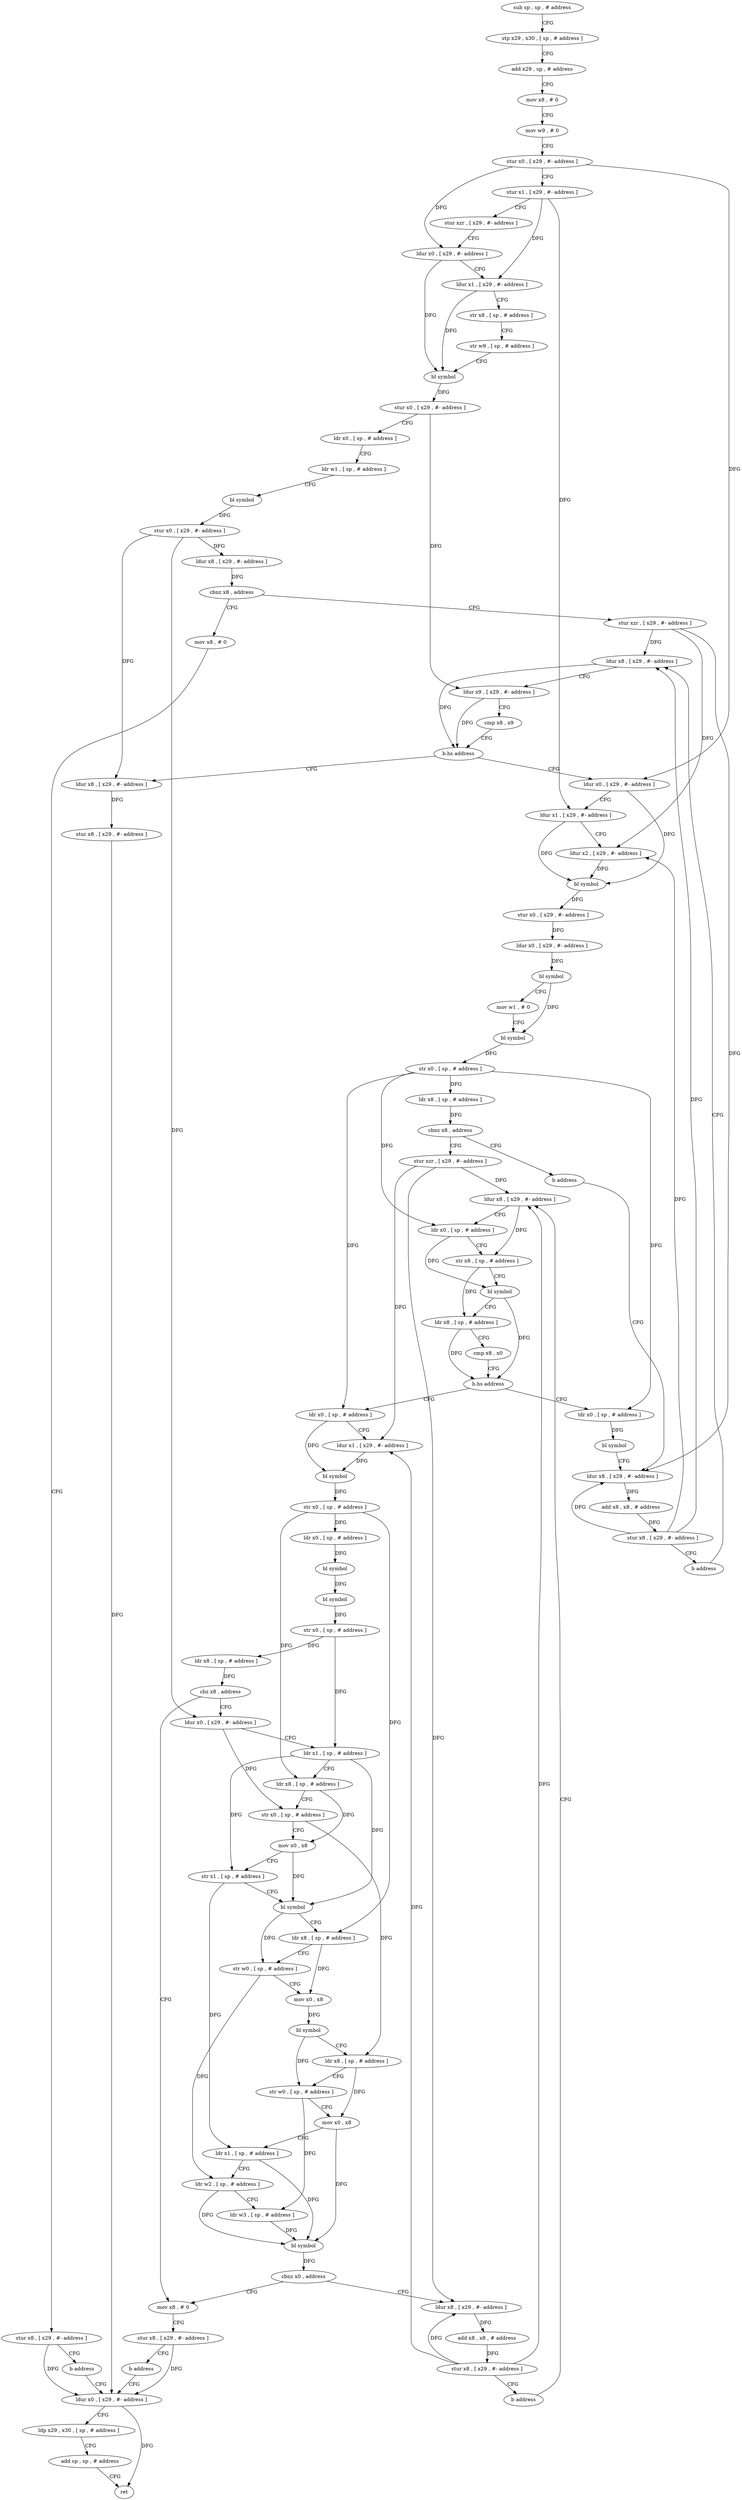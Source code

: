 digraph "func" {
"129876" [label = "sub sp , sp , # address" ]
"129880" [label = "stp x29 , x30 , [ sp , # address ]" ]
"129884" [label = "add x29 , sp , # address" ]
"129888" [label = "mov x8 , # 0" ]
"129892" [label = "mov w9 , # 0" ]
"129896" [label = "stur x0 , [ x29 , #- address ]" ]
"129900" [label = "stur x1 , [ x29 , #- address ]" ]
"129904" [label = "stur xzr , [ x29 , #- address ]" ]
"129908" [label = "ldur x0 , [ x29 , #- address ]" ]
"129912" [label = "ldur x1 , [ x29 , #- address ]" ]
"129916" [label = "str x8 , [ sp , # address ]" ]
"129920" [label = "str w9 , [ sp , # address ]" ]
"129924" [label = "bl symbol" ]
"129928" [label = "stur x0 , [ x29 , #- address ]" ]
"129932" [label = "ldr x0 , [ sp , # address ]" ]
"129936" [label = "ldr w1 , [ sp , # address ]" ]
"129940" [label = "bl symbol" ]
"129944" [label = "stur x0 , [ x29 , #- address ]" ]
"129948" [label = "ldur x8 , [ x29 , #- address ]" ]
"129952" [label = "cbnz x8 , address" ]
"129968" [label = "stur xzr , [ x29 , #- address ]" ]
"129956" [label = "mov x8 , # 0" ]
"129972" [label = "ldur x8 , [ x29 , #- address ]" ]
"129960" [label = "stur x8 , [ x29 , #- address ]" ]
"129964" [label = "b address" ]
"130248" [label = "ldur x0 , [ x29 , #- address ]" ]
"130240" [label = "ldur x8 , [ x29 , #- address ]" ]
"130244" [label = "stur x8 , [ x29 , #- address ]" ]
"129988" [label = "ldur x0 , [ x29 , #- address ]" ]
"129992" [label = "ldur x1 , [ x29 , #- address ]" ]
"129996" [label = "ldur x2 , [ x29 , #- address ]" ]
"130000" [label = "bl symbol" ]
"130004" [label = "stur x0 , [ x29 , #- address ]" ]
"130008" [label = "ldur x0 , [ x29 , #- address ]" ]
"130012" [label = "bl symbol" ]
"130016" [label = "mov w1 , # 0" ]
"130020" [label = "bl symbol" ]
"130024" [label = "str x0 , [ sp , # address ]" ]
"130028" [label = "ldr x8 , [ sp , # address ]" ]
"130032" [label = "cbnz x8 , address" ]
"130040" [label = "stur xzr , [ x29 , #- address ]" ]
"130036" [label = "b address" ]
"130252" [label = "ldp x29 , x30 , [ sp , # address ]" ]
"130256" [label = "add sp , sp , # address" ]
"130260" [label = "ret" ]
"130044" [label = "ldur x8 , [ x29 , #- address ]" ]
"130224" [label = "ldur x8 , [ x29 , #- address ]" ]
"130216" [label = "ldr x0 , [ sp , # address ]" ]
"130220" [label = "bl symbol" ]
"130072" [label = "ldr x0 , [ sp , # address ]" ]
"130076" [label = "ldur x1 , [ x29 , #- address ]" ]
"130080" [label = "bl symbol" ]
"130084" [label = "str x0 , [ sp , # address ]" ]
"130088" [label = "ldr x0 , [ sp , # address ]" ]
"130092" [label = "bl symbol" ]
"130096" [label = "bl symbol" ]
"130100" [label = "str x0 , [ sp , # address ]" ]
"130104" [label = "ldr x8 , [ sp , # address ]" ]
"130108" [label = "cbz x8 , address" ]
"130188" [label = "mov x8 , # 0" ]
"130112" [label = "ldur x0 , [ x29 , #- address ]" ]
"130228" [label = "add x8 , x8 , # address" ]
"130232" [label = "stur x8 , [ x29 , #- address ]" ]
"130236" [label = "b address" ]
"129976" [label = "ldur x9 , [ x29 , #- address ]" ]
"129980" [label = "cmp x8 , x9" ]
"129984" [label = "b.hs address" ]
"130192" [label = "stur x8 , [ x29 , #- address ]" ]
"130196" [label = "b address" ]
"130116" [label = "ldr x1 , [ sp , # address ]" ]
"130120" [label = "ldr x8 , [ sp , # address ]" ]
"130124" [label = "str x0 , [ sp , # address ]" ]
"130128" [label = "mov x0 , x8" ]
"130132" [label = "str x1 , [ sp , # address ]" ]
"130136" [label = "bl symbol" ]
"130140" [label = "ldr x8 , [ sp , # address ]" ]
"130144" [label = "str w0 , [ sp , # address ]" ]
"130148" [label = "mov x0 , x8" ]
"130152" [label = "bl symbol" ]
"130156" [label = "ldr x8 , [ sp , # address ]" ]
"130160" [label = "str w0 , [ sp , # address ]" ]
"130164" [label = "mov x0 , x8" ]
"130168" [label = "ldr x1 , [ sp , # address ]" ]
"130172" [label = "ldr w2 , [ sp , # address ]" ]
"130176" [label = "ldr w3 , [ sp , # address ]" ]
"130180" [label = "bl symbol" ]
"130184" [label = "cbnz x0 , address" ]
"130200" [label = "ldur x8 , [ x29 , #- address ]" ]
"130204" [label = "add x8 , x8 , # address" ]
"130208" [label = "stur x8 , [ x29 , #- address ]" ]
"130212" [label = "b address" ]
"130048" [label = "ldr x0 , [ sp , # address ]" ]
"130052" [label = "str x8 , [ sp , # address ]" ]
"130056" [label = "bl symbol" ]
"130060" [label = "ldr x8 , [ sp , # address ]" ]
"130064" [label = "cmp x8 , x0" ]
"130068" [label = "b.hs address" ]
"129876" -> "129880" [ label = "CFG" ]
"129880" -> "129884" [ label = "CFG" ]
"129884" -> "129888" [ label = "CFG" ]
"129888" -> "129892" [ label = "CFG" ]
"129892" -> "129896" [ label = "CFG" ]
"129896" -> "129900" [ label = "CFG" ]
"129896" -> "129908" [ label = "DFG" ]
"129896" -> "129988" [ label = "DFG" ]
"129900" -> "129904" [ label = "CFG" ]
"129900" -> "129912" [ label = "DFG" ]
"129900" -> "129992" [ label = "DFG" ]
"129904" -> "129908" [ label = "CFG" ]
"129908" -> "129912" [ label = "CFG" ]
"129908" -> "129924" [ label = "DFG" ]
"129912" -> "129916" [ label = "CFG" ]
"129912" -> "129924" [ label = "DFG" ]
"129916" -> "129920" [ label = "CFG" ]
"129920" -> "129924" [ label = "CFG" ]
"129924" -> "129928" [ label = "DFG" ]
"129928" -> "129932" [ label = "CFG" ]
"129928" -> "129976" [ label = "DFG" ]
"129932" -> "129936" [ label = "CFG" ]
"129936" -> "129940" [ label = "CFG" ]
"129940" -> "129944" [ label = "DFG" ]
"129944" -> "129948" [ label = "DFG" ]
"129944" -> "130240" [ label = "DFG" ]
"129944" -> "130112" [ label = "DFG" ]
"129948" -> "129952" [ label = "DFG" ]
"129952" -> "129968" [ label = "CFG" ]
"129952" -> "129956" [ label = "CFG" ]
"129968" -> "129972" [ label = "DFG" ]
"129968" -> "129996" [ label = "DFG" ]
"129968" -> "130224" [ label = "DFG" ]
"129956" -> "129960" [ label = "CFG" ]
"129972" -> "129976" [ label = "CFG" ]
"129972" -> "129984" [ label = "DFG" ]
"129960" -> "129964" [ label = "CFG" ]
"129960" -> "130248" [ label = "DFG" ]
"129964" -> "130248" [ label = "CFG" ]
"130248" -> "130252" [ label = "CFG" ]
"130248" -> "130260" [ label = "DFG" ]
"130240" -> "130244" [ label = "DFG" ]
"130244" -> "130248" [ label = "DFG" ]
"129988" -> "129992" [ label = "CFG" ]
"129988" -> "130000" [ label = "DFG" ]
"129992" -> "129996" [ label = "CFG" ]
"129992" -> "130000" [ label = "DFG" ]
"129996" -> "130000" [ label = "DFG" ]
"130000" -> "130004" [ label = "DFG" ]
"130004" -> "130008" [ label = "DFG" ]
"130008" -> "130012" [ label = "DFG" ]
"130012" -> "130016" [ label = "CFG" ]
"130012" -> "130020" [ label = "DFG" ]
"130016" -> "130020" [ label = "CFG" ]
"130020" -> "130024" [ label = "DFG" ]
"130024" -> "130028" [ label = "DFG" ]
"130024" -> "130048" [ label = "DFG" ]
"130024" -> "130216" [ label = "DFG" ]
"130024" -> "130072" [ label = "DFG" ]
"130028" -> "130032" [ label = "DFG" ]
"130032" -> "130040" [ label = "CFG" ]
"130032" -> "130036" [ label = "CFG" ]
"130040" -> "130044" [ label = "DFG" ]
"130040" -> "130076" [ label = "DFG" ]
"130040" -> "130200" [ label = "DFG" ]
"130036" -> "130224" [ label = "CFG" ]
"130252" -> "130256" [ label = "CFG" ]
"130256" -> "130260" [ label = "CFG" ]
"130044" -> "130048" [ label = "CFG" ]
"130044" -> "130052" [ label = "DFG" ]
"130224" -> "130228" [ label = "DFG" ]
"130216" -> "130220" [ label = "DFG" ]
"130220" -> "130224" [ label = "CFG" ]
"130072" -> "130076" [ label = "CFG" ]
"130072" -> "130080" [ label = "DFG" ]
"130076" -> "130080" [ label = "DFG" ]
"130080" -> "130084" [ label = "DFG" ]
"130084" -> "130088" [ label = "DFG" ]
"130084" -> "130120" [ label = "DFG" ]
"130084" -> "130140" [ label = "DFG" ]
"130088" -> "130092" [ label = "DFG" ]
"130092" -> "130096" [ label = "DFG" ]
"130096" -> "130100" [ label = "DFG" ]
"130100" -> "130104" [ label = "DFG" ]
"130100" -> "130116" [ label = "DFG" ]
"130104" -> "130108" [ label = "DFG" ]
"130108" -> "130188" [ label = "CFG" ]
"130108" -> "130112" [ label = "CFG" ]
"130188" -> "130192" [ label = "CFG" ]
"130112" -> "130116" [ label = "CFG" ]
"130112" -> "130124" [ label = "DFG" ]
"130228" -> "130232" [ label = "DFG" ]
"130232" -> "130236" [ label = "CFG" ]
"130232" -> "129972" [ label = "DFG" ]
"130232" -> "129996" [ label = "DFG" ]
"130232" -> "130224" [ label = "DFG" ]
"130236" -> "129972" [ label = "CFG" ]
"129976" -> "129980" [ label = "CFG" ]
"129976" -> "129984" [ label = "DFG" ]
"129980" -> "129984" [ label = "CFG" ]
"129984" -> "130240" [ label = "CFG" ]
"129984" -> "129988" [ label = "CFG" ]
"130192" -> "130196" [ label = "CFG" ]
"130192" -> "130248" [ label = "DFG" ]
"130196" -> "130248" [ label = "CFG" ]
"130116" -> "130120" [ label = "CFG" ]
"130116" -> "130132" [ label = "DFG" ]
"130116" -> "130136" [ label = "DFG" ]
"130120" -> "130124" [ label = "CFG" ]
"130120" -> "130128" [ label = "DFG" ]
"130124" -> "130128" [ label = "CFG" ]
"130124" -> "130156" [ label = "DFG" ]
"130128" -> "130132" [ label = "CFG" ]
"130128" -> "130136" [ label = "DFG" ]
"130132" -> "130136" [ label = "CFG" ]
"130132" -> "130168" [ label = "DFG" ]
"130136" -> "130140" [ label = "CFG" ]
"130136" -> "130144" [ label = "DFG" ]
"130140" -> "130144" [ label = "CFG" ]
"130140" -> "130148" [ label = "DFG" ]
"130144" -> "130148" [ label = "CFG" ]
"130144" -> "130172" [ label = "DFG" ]
"130148" -> "130152" [ label = "DFG" ]
"130152" -> "130156" [ label = "CFG" ]
"130152" -> "130160" [ label = "DFG" ]
"130156" -> "130160" [ label = "CFG" ]
"130156" -> "130164" [ label = "DFG" ]
"130160" -> "130164" [ label = "CFG" ]
"130160" -> "130176" [ label = "DFG" ]
"130164" -> "130168" [ label = "CFG" ]
"130164" -> "130180" [ label = "DFG" ]
"130168" -> "130172" [ label = "CFG" ]
"130168" -> "130180" [ label = "DFG" ]
"130172" -> "130176" [ label = "CFG" ]
"130172" -> "130180" [ label = "DFG" ]
"130176" -> "130180" [ label = "DFG" ]
"130180" -> "130184" [ label = "DFG" ]
"130184" -> "130200" [ label = "CFG" ]
"130184" -> "130188" [ label = "CFG" ]
"130200" -> "130204" [ label = "DFG" ]
"130204" -> "130208" [ label = "DFG" ]
"130208" -> "130212" [ label = "CFG" ]
"130208" -> "130044" [ label = "DFG" ]
"130208" -> "130076" [ label = "DFG" ]
"130208" -> "130200" [ label = "DFG" ]
"130212" -> "130044" [ label = "CFG" ]
"130048" -> "130052" [ label = "CFG" ]
"130048" -> "130056" [ label = "DFG" ]
"130052" -> "130056" [ label = "CFG" ]
"130052" -> "130060" [ label = "DFG" ]
"130056" -> "130060" [ label = "CFG" ]
"130056" -> "130068" [ label = "DFG" ]
"130060" -> "130064" [ label = "CFG" ]
"130060" -> "130068" [ label = "DFG" ]
"130064" -> "130068" [ label = "CFG" ]
"130068" -> "130216" [ label = "CFG" ]
"130068" -> "130072" [ label = "CFG" ]
}
